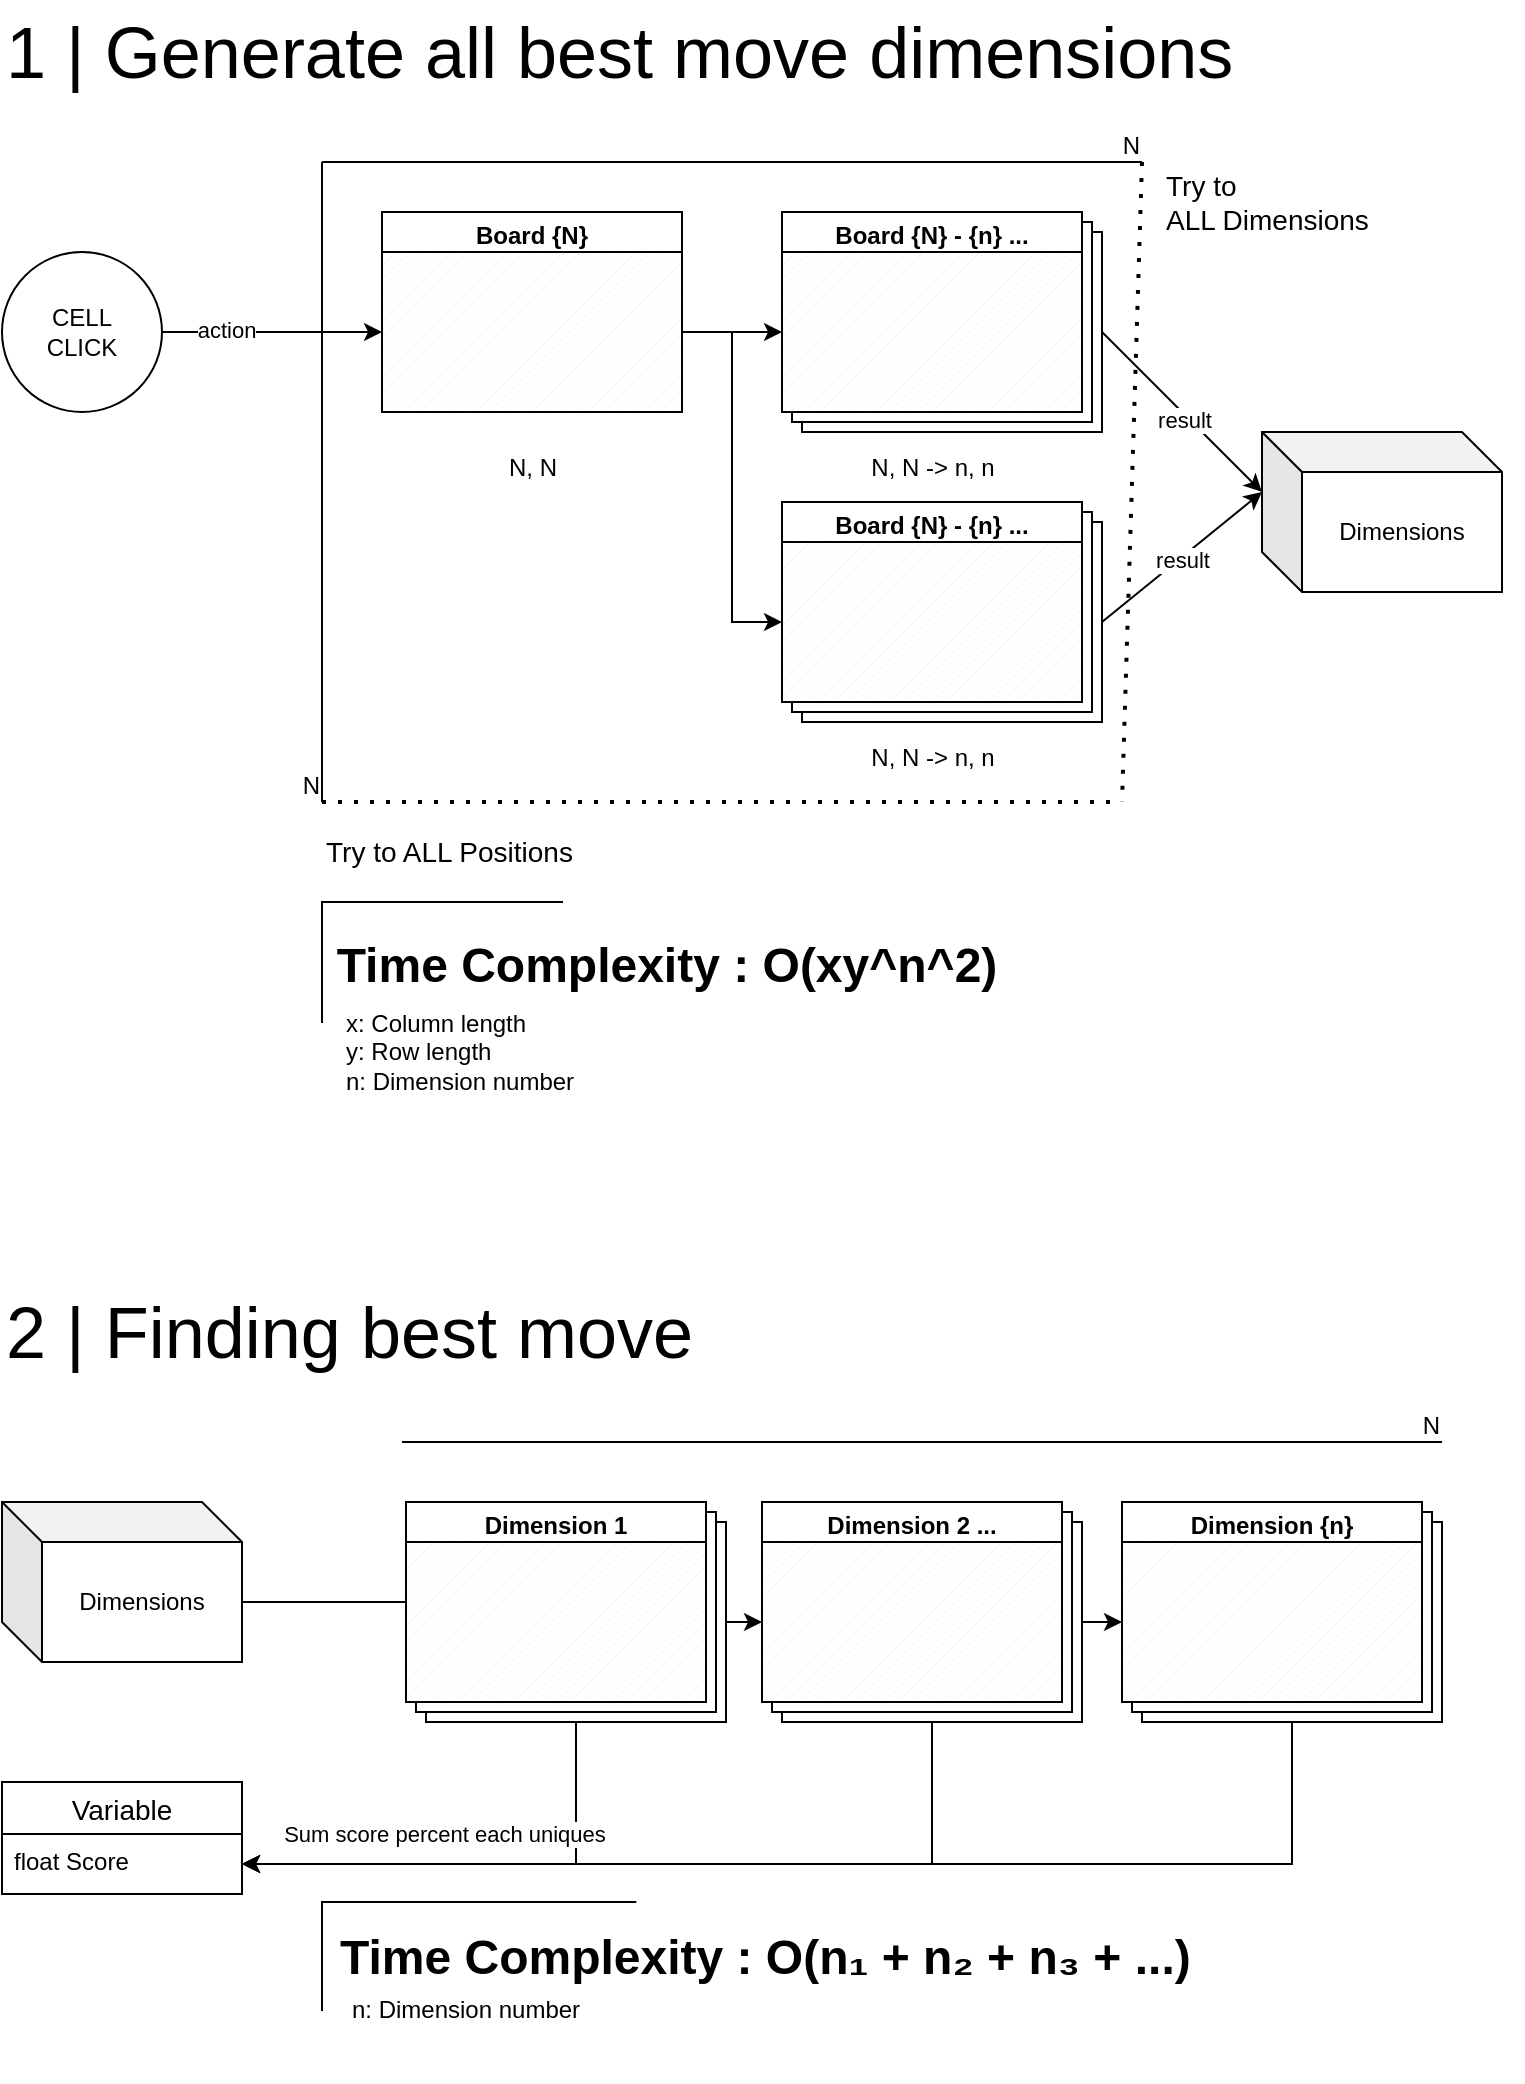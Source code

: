 <mxfile version="26.1.1">
  <diagram name="페이지-1" id="R0_Pb4F0egwYdNqpgsm1">
    <mxGraphModel dx="853" dy="684" grid="1" gridSize="10" guides="1" tooltips="1" connect="1" arrows="1" fold="1" page="1" pageScale="1" pageWidth="827" pageHeight="1169" math="0" shadow="0">
      <root>
        <mxCell id="0" />
        <mxCell id="1" parent="0" />
        <mxCell id="9k7y4AIrSqq0iL8WYdUw-8" value="" style="group" vertex="1" connectable="0" parent="1">
          <mxGeometry x="430" y="185" width="160" height="110" as="geometry" />
        </mxCell>
        <mxCell id="9k7y4AIrSqq0iL8WYdUw-6" value="" style="verticalLabelPosition=bottom;verticalAlign=top;html=1;shape=mxgraph.basic.layered_rect;dx=10;outlineConnect=0;whiteSpace=wrap;" vertex="1" parent="9k7y4AIrSqq0iL8WYdUw-8">
          <mxGeometry width="160" height="110" as="geometry" />
        </mxCell>
        <mxCell id="9k7y4AIrSqq0iL8WYdUw-1" value="Board {N} - {n} ..." style="swimlane;whiteSpace=wrap;html=1;" vertex="1" parent="9k7y4AIrSqq0iL8WYdUw-8">
          <mxGeometry width="150" height="100" as="geometry" />
        </mxCell>
        <mxCell id="9k7y4AIrSqq0iL8WYdUw-7" value="&lt;br&gt;N, N -&amp;gt; n, n" style="verticalLabelPosition=bottom;verticalAlign=top;html=1;shape=mxgraph.basic.patternFillRect;fillStyle=diag;step=5;fillStrokeWidth=0.2;fillStrokeColor=#dddddd;" vertex="1" parent="9k7y4AIrSqq0iL8WYdUw-1">
          <mxGeometry y="20" width="150" height="80" as="geometry" />
        </mxCell>
        <mxCell id="9k7y4AIrSqq0iL8WYdUw-10" value="CELL&lt;br&gt;CLICK" style="ellipse;whiteSpace=wrap;html=1;aspect=fixed;" vertex="1" parent="1">
          <mxGeometry x="40" y="205" width="80" height="80" as="geometry" />
        </mxCell>
        <mxCell id="9k7y4AIrSqq0iL8WYdUw-11" value="Board {N}" style="swimlane;whiteSpace=wrap;html=1;" vertex="1" parent="1">
          <mxGeometry x="230" y="185" width="150" height="100" as="geometry" />
        </mxCell>
        <mxCell id="9k7y4AIrSqq0iL8WYdUw-12" value="&lt;br&gt;N, N" style="verticalLabelPosition=bottom;verticalAlign=top;html=1;shape=mxgraph.basic.patternFillRect;fillStyle=diag;step=5;fillStrokeWidth=0.2;fillStrokeColor=#dddddd;" vertex="1" parent="9k7y4AIrSqq0iL8WYdUw-11">
          <mxGeometry y="20" width="150" height="80" as="geometry" />
        </mxCell>
        <mxCell id="9k7y4AIrSqq0iL8WYdUw-14" style="edgeStyle=orthogonalEdgeStyle;rounded=0;orthogonalLoop=1;jettySize=auto;html=1;exitX=1;exitY=0.5;exitDx=0;exitDy=0;exitPerimeter=0;entryX=0;entryY=0.5;entryDx=0;entryDy=0;entryPerimeter=0;" edge="1" parent="1" source="9k7y4AIrSqq0iL8WYdUw-12" target="9k7y4AIrSqq0iL8WYdUw-7">
          <mxGeometry relative="1" as="geometry" />
        </mxCell>
        <mxCell id="9k7y4AIrSqq0iL8WYdUw-15" value="" style="group" vertex="1" connectable="0" parent="1">
          <mxGeometry x="430" y="330" width="160" height="110" as="geometry" />
        </mxCell>
        <mxCell id="9k7y4AIrSqq0iL8WYdUw-16" value="" style="verticalLabelPosition=bottom;verticalAlign=top;html=1;shape=mxgraph.basic.layered_rect;dx=10;outlineConnect=0;whiteSpace=wrap;" vertex="1" parent="9k7y4AIrSqq0iL8WYdUw-15">
          <mxGeometry width="160" height="110" as="geometry" />
        </mxCell>
        <mxCell id="9k7y4AIrSqq0iL8WYdUw-17" value="Board {N} - {n} ..." style="swimlane;whiteSpace=wrap;html=1;" vertex="1" parent="9k7y4AIrSqq0iL8WYdUw-15">
          <mxGeometry width="150" height="100" as="geometry" />
        </mxCell>
        <mxCell id="9k7y4AIrSqq0iL8WYdUw-18" value="&lt;br&gt;N, N -&amp;gt; n, n" style="verticalLabelPosition=bottom;verticalAlign=top;html=1;shape=mxgraph.basic.patternFillRect;fillStyle=diag;step=5;fillStrokeWidth=0.2;fillStrokeColor=#dddddd;" vertex="1" parent="9k7y4AIrSqq0iL8WYdUw-17">
          <mxGeometry y="20" width="150" height="80" as="geometry" />
        </mxCell>
        <mxCell id="9k7y4AIrSqq0iL8WYdUw-19" style="edgeStyle=orthogonalEdgeStyle;rounded=0;orthogonalLoop=1;jettySize=auto;html=1;exitX=1;exitY=0.5;exitDx=0;exitDy=0;exitPerimeter=0;entryX=0;entryY=0.5;entryDx=0;entryDy=0;entryPerimeter=0;" edge="1" parent="1" source="9k7y4AIrSqq0iL8WYdUw-12" target="9k7y4AIrSqq0iL8WYdUw-18">
          <mxGeometry relative="1" as="geometry" />
        </mxCell>
        <mxCell id="9k7y4AIrSqq0iL8WYdUw-20" value="" style="endArrow=none;dashed=1;html=1;dashPattern=1 3;strokeWidth=2;rounded=0;" edge="1" parent="1">
          <mxGeometry width="50" height="50" relative="1" as="geometry">
            <mxPoint x="200" y="480" as="sourcePoint" />
            <mxPoint x="600" y="480" as="targetPoint" />
          </mxGeometry>
        </mxCell>
        <mxCell id="9k7y4AIrSqq0iL8WYdUw-21" value="&lt;font style=&quot;font-size: 14px;&quot;&gt;Try to ALL Positions&lt;/font&gt;" style="text;html=1;align=left;verticalAlign=middle;whiteSpace=wrap;rounded=0;" vertex="1" parent="1">
          <mxGeometry x="200" y="490" width="200" height="30" as="geometry" />
        </mxCell>
        <mxCell id="9k7y4AIrSqq0iL8WYdUw-22" value="" style="endArrow=none;html=1;rounded=0;" edge="1" parent="1">
          <mxGeometry relative="1" as="geometry">
            <mxPoint x="200" y="160" as="sourcePoint" />
            <mxPoint x="610" y="160" as="targetPoint" />
          </mxGeometry>
        </mxCell>
        <mxCell id="9k7y4AIrSqq0iL8WYdUw-23" value="N" style="resizable=0;html=1;whiteSpace=wrap;align=right;verticalAlign=bottom;" connectable="0" vertex="1" parent="9k7y4AIrSqq0iL8WYdUw-22">
          <mxGeometry x="1" relative="1" as="geometry" />
        </mxCell>
        <mxCell id="9k7y4AIrSqq0iL8WYdUw-24" value="" style="endArrow=none;html=1;rounded=0;" edge="1" parent="1">
          <mxGeometry relative="1" as="geometry">
            <mxPoint x="200" y="160" as="sourcePoint" />
            <mxPoint x="200" y="480" as="targetPoint" />
          </mxGeometry>
        </mxCell>
        <mxCell id="9k7y4AIrSqq0iL8WYdUw-25" value="N" style="resizable=0;html=1;whiteSpace=wrap;align=right;verticalAlign=bottom;" connectable="0" vertex="1" parent="9k7y4AIrSqq0iL8WYdUw-24">
          <mxGeometry x="1" relative="1" as="geometry" />
        </mxCell>
        <mxCell id="9k7y4AIrSqq0iL8WYdUw-26" value="&lt;font style=&quot;font-size: 14px;&quot;&gt;Try to &lt;br&gt;ALL Dimensions&lt;/font&gt;" style="text;html=1;align=left;verticalAlign=middle;whiteSpace=wrap;rounded=0;" vertex="1" parent="1">
          <mxGeometry x="620" y="160" width="110" height="40" as="geometry" />
        </mxCell>
        <mxCell id="9k7y4AIrSqq0iL8WYdUw-27" value="" style="endArrow=none;dashed=1;html=1;dashPattern=1 3;strokeWidth=2;rounded=0;" edge="1" parent="1">
          <mxGeometry width="50" height="50" relative="1" as="geometry">
            <mxPoint x="610" y="160" as="sourcePoint" />
            <mxPoint x="600" y="480" as="targetPoint" />
          </mxGeometry>
        </mxCell>
        <mxCell id="9k7y4AIrSqq0iL8WYdUw-30" style="edgeStyle=orthogonalEdgeStyle;rounded=0;orthogonalLoop=1;jettySize=auto;html=1;exitX=1;exitY=0.5;exitDx=0;exitDy=0;entryX=0;entryY=0.5;entryDx=0;entryDy=0;entryPerimeter=0;" edge="1" parent="1" source="9k7y4AIrSqq0iL8WYdUw-10" target="9k7y4AIrSqq0iL8WYdUw-12">
          <mxGeometry relative="1" as="geometry" />
        </mxCell>
        <mxCell id="9k7y4AIrSqq0iL8WYdUw-45" value="action" style="edgeLabel;html=1;align=center;verticalAlign=middle;resizable=0;points=[];" vertex="1" connectable="0" parent="9k7y4AIrSqq0iL8WYdUw-30">
          <mxGeometry x="-0.418" y="1" relative="1" as="geometry">
            <mxPoint as="offset" />
          </mxGeometry>
        </mxCell>
        <mxCell id="9k7y4AIrSqq0iL8WYdUw-36" value="&lt;font style=&quot;font-size: 36px; background-color: light-dark(transparent, rgb(255, 86, 35));&quot;&gt;1 | Generate all best move dimensions&lt;/font&gt;" style="text;html=1;align=left;verticalAlign=middle;whiteSpace=wrap;rounded=0;fillColor=light-dark(transparent,#000000);strokeColor=light-dark(transparent,#FF1616);" vertex="1" parent="1">
          <mxGeometry x="40" y="80" width="760" height="50" as="geometry" />
        </mxCell>
        <mxCell id="9k7y4AIrSqq0iL8WYdUw-37" value="&lt;font style=&quot;font-size: 36px; background-color: light-dark(transparent, rgb(255, 40, 7));&quot;&gt;2 | Finding best move&lt;/font&gt;" style="text;html=1;align=left;verticalAlign=middle;whiteSpace=wrap;rounded=0;fillColor=light-dark(transparent,#000000);strokeColor=light-dark(transparent,#FF0000);" vertex="1" parent="1">
          <mxGeometry x="40" y="720" width="760" height="50" as="geometry" />
        </mxCell>
        <mxCell id="9k7y4AIrSqq0iL8WYdUw-40" value="Dimensions" style="shape=cube;whiteSpace=wrap;html=1;boundedLbl=1;backgroundOutline=1;darkOpacity=0.05;darkOpacity2=0.1;" vertex="1" parent="1">
          <mxGeometry x="670" y="295" width="120" height="80" as="geometry" />
        </mxCell>
        <mxCell id="9k7y4AIrSqq0iL8WYdUw-41" value="" style="endArrow=classic;html=1;rounded=0;exitX=0;exitY=0;exitDx=160;exitDy=60;exitPerimeter=0;entryX=0;entryY=0;entryDx=0;entryDy=30;entryPerimeter=0;" edge="1" parent="1" source="9k7y4AIrSqq0iL8WYdUw-6" target="9k7y4AIrSqq0iL8WYdUw-40">
          <mxGeometry width="50" height="50" relative="1" as="geometry">
            <mxPoint x="680" y="470" as="sourcePoint" />
            <mxPoint x="730" y="420" as="targetPoint" />
          </mxGeometry>
        </mxCell>
        <mxCell id="9k7y4AIrSqq0iL8WYdUw-44" value="result" style="edgeLabel;html=1;align=center;verticalAlign=middle;resizable=0;points=[];" vertex="1" connectable="0" parent="9k7y4AIrSqq0iL8WYdUw-41">
          <mxGeometry x="0.062" y="-2" relative="1" as="geometry">
            <mxPoint as="offset" />
          </mxGeometry>
        </mxCell>
        <mxCell id="9k7y4AIrSqq0iL8WYdUw-42" value="" style="endArrow=classic;html=1;rounded=0;exitX=0;exitY=0;exitDx=160;exitDy=60;exitPerimeter=0;entryX=0;entryY=0;entryDx=0;entryDy=30;entryPerimeter=0;" edge="1" parent="1" source="9k7y4AIrSqq0iL8WYdUw-16" target="9k7y4AIrSqq0iL8WYdUw-40">
          <mxGeometry width="50" height="50" relative="1" as="geometry">
            <mxPoint x="630" y="375" as="sourcePoint" />
            <mxPoint x="704" y="451" as="targetPoint" />
          </mxGeometry>
        </mxCell>
        <mxCell id="9k7y4AIrSqq0iL8WYdUw-43" value="result" style="edgeLabel;html=1;align=center;verticalAlign=middle;resizable=0;points=[];" vertex="1" connectable="0" parent="9k7y4AIrSqq0iL8WYdUw-42">
          <mxGeometry x="-0.018" y="-1" relative="1" as="geometry">
            <mxPoint as="offset" />
          </mxGeometry>
        </mxCell>
        <mxCell id="9k7y4AIrSqq0iL8WYdUw-46" value="Dimensions" style="shape=cube;whiteSpace=wrap;html=1;boundedLbl=1;backgroundOutline=1;darkOpacity=0.05;darkOpacity2=0.1;" vertex="1" parent="1">
          <mxGeometry x="40" y="830" width="120" height="80" as="geometry" />
        </mxCell>
        <mxCell id="9k7y4AIrSqq0iL8WYdUw-50" value="" style="group" vertex="1" connectable="0" parent="1">
          <mxGeometry x="420" y="830" width="160" height="110" as="geometry" />
        </mxCell>
        <mxCell id="9k7y4AIrSqq0iL8WYdUw-51" value="" style="verticalLabelPosition=bottom;verticalAlign=top;html=1;shape=mxgraph.basic.layered_rect;dx=10;outlineConnect=0;whiteSpace=wrap;" vertex="1" parent="9k7y4AIrSqq0iL8WYdUw-50">
          <mxGeometry width="160" height="110" as="geometry" />
        </mxCell>
        <mxCell id="9k7y4AIrSqq0iL8WYdUw-52" value="Dimension 2 ..." style="swimlane;whiteSpace=wrap;html=1;" vertex="1" parent="9k7y4AIrSqq0iL8WYdUw-50">
          <mxGeometry width="150" height="100" as="geometry" />
        </mxCell>
        <mxCell id="9k7y4AIrSqq0iL8WYdUw-53" value="" style="verticalLabelPosition=bottom;verticalAlign=top;html=1;shape=mxgraph.basic.patternFillRect;fillStyle=diag;step=5;fillStrokeWidth=0.2;fillStrokeColor=#dddddd;" vertex="1" parent="9k7y4AIrSqq0iL8WYdUw-52">
          <mxGeometry y="20" width="150" height="80" as="geometry" />
        </mxCell>
        <mxCell id="9k7y4AIrSqq0iL8WYdUw-55" style="edgeStyle=orthogonalEdgeStyle;rounded=0;orthogonalLoop=1;jettySize=auto;html=1;exitX=0;exitY=0;exitDx=120;exitDy=50;exitPerimeter=0;entryX=0;entryY=0.5;entryDx=0;entryDy=0;entryPerimeter=0;" edge="1" parent="1" source="9k7y4AIrSqq0iL8WYdUw-46" target="9k7y4AIrSqq0iL8WYdUw-53">
          <mxGeometry relative="1" as="geometry" />
        </mxCell>
        <mxCell id="9k7y4AIrSqq0iL8WYdUw-56" value="" style="group" vertex="1" connectable="0" parent="1">
          <mxGeometry x="242" y="830" width="160" height="110" as="geometry" />
        </mxCell>
        <mxCell id="9k7y4AIrSqq0iL8WYdUw-57" value="" style="verticalLabelPosition=bottom;verticalAlign=top;html=1;shape=mxgraph.basic.layered_rect;dx=10;outlineConnect=0;whiteSpace=wrap;" vertex="1" parent="9k7y4AIrSqq0iL8WYdUw-56">
          <mxGeometry width="160" height="110" as="geometry" />
        </mxCell>
        <mxCell id="9k7y4AIrSqq0iL8WYdUw-58" value="Dimension 1" style="swimlane;whiteSpace=wrap;html=1;" vertex="1" parent="9k7y4AIrSqq0iL8WYdUw-56">
          <mxGeometry width="150" height="100" as="geometry" />
        </mxCell>
        <mxCell id="9k7y4AIrSqq0iL8WYdUw-59" value="" style="verticalLabelPosition=bottom;verticalAlign=top;html=1;shape=mxgraph.basic.patternFillRect;fillStyle=diag;step=5;fillStrokeWidth=0.2;fillStrokeColor=#dddddd;" vertex="1" parent="9k7y4AIrSqq0iL8WYdUw-58">
          <mxGeometry y="20" width="150" height="80" as="geometry" />
        </mxCell>
        <mxCell id="9k7y4AIrSqq0iL8WYdUw-60" value="" style="group" vertex="1" connectable="0" parent="1">
          <mxGeometry x="600" y="830" width="160" height="110" as="geometry" />
        </mxCell>
        <mxCell id="9k7y4AIrSqq0iL8WYdUw-61" value="" style="verticalLabelPosition=bottom;verticalAlign=top;html=1;shape=mxgraph.basic.layered_rect;dx=10;outlineConnect=0;whiteSpace=wrap;" vertex="1" parent="9k7y4AIrSqq0iL8WYdUw-60">
          <mxGeometry width="160" height="110" as="geometry" />
        </mxCell>
        <mxCell id="9k7y4AIrSqq0iL8WYdUw-62" value="Dimension {n}" style="swimlane;whiteSpace=wrap;html=1;" vertex="1" parent="9k7y4AIrSqq0iL8WYdUw-60">
          <mxGeometry width="150" height="100" as="geometry" />
        </mxCell>
        <mxCell id="9k7y4AIrSqq0iL8WYdUw-63" value="" style="verticalLabelPosition=bottom;verticalAlign=top;html=1;shape=mxgraph.basic.patternFillRect;fillStyle=diag;step=5;fillStrokeWidth=0.2;fillStrokeColor=#dddddd;" vertex="1" parent="9k7y4AIrSqq0iL8WYdUw-62">
          <mxGeometry y="20" width="150" height="80" as="geometry" />
        </mxCell>
        <mxCell id="9k7y4AIrSqq0iL8WYdUw-64" style="edgeStyle=orthogonalEdgeStyle;rounded=0;orthogonalLoop=1;jettySize=auto;html=1;exitX=0;exitY=0;exitDx=160;exitDy=60;exitPerimeter=0;entryX=0;entryY=0.5;entryDx=0;entryDy=0;entryPerimeter=0;" edge="1" parent="1" source="9k7y4AIrSqq0iL8WYdUw-51" target="9k7y4AIrSqq0iL8WYdUw-63">
          <mxGeometry relative="1" as="geometry" />
        </mxCell>
        <mxCell id="9k7y4AIrSqq0iL8WYdUw-66" value="Variable" style="swimlane;fontStyle=0;childLayout=stackLayout;horizontal=1;startSize=26;horizontalStack=0;resizeParent=1;resizeParentMax=0;resizeLast=0;collapsible=1;marginBottom=0;align=center;fontSize=14;" vertex="1" parent="1">
          <mxGeometry x="40" y="970" width="120" height="56" as="geometry" />
        </mxCell>
        <mxCell id="9k7y4AIrSqq0iL8WYdUw-67" value="float Score" style="text;strokeColor=none;fillColor=none;spacingLeft=4;spacingRight=4;overflow=hidden;rotatable=0;points=[[0,0.5],[1,0.5]];portConstraint=eastwest;fontSize=12;whiteSpace=wrap;html=1;" vertex="1" parent="9k7y4AIrSqq0iL8WYdUw-66">
          <mxGeometry y="26" width="120" height="30" as="geometry" />
        </mxCell>
        <mxCell id="9k7y4AIrSqq0iL8WYdUw-74" value="" style="group" vertex="1" connectable="0" parent="1">
          <mxGeometry x="200" y="530" width="360" height="100" as="geometry" />
        </mxCell>
        <mxCell id="9k7y4AIrSqq0iL8WYdUw-33" value="&lt;h1 style=&quot;margin-top: 0px;&quot;&gt;&lt;font face=&quot;Arial, sans-serif&quot;&gt;Time Complexity : O(xy^n^2)&lt;/font&gt;&lt;/h1&gt;" style="text;html=1;align=center;verticalAlign=middle;whiteSpace=wrap;rounded=0;" vertex="1" parent="9k7y4AIrSqq0iL8WYdUw-74">
          <mxGeometry width="345" height="80" as="geometry" />
        </mxCell>
        <mxCell id="9k7y4AIrSqq0iL8WYdUw-34" value="" style="shape=partialRectangle;whiteSpace=wrap;html=1;bottom=0;right=0;fillColor=none;" vertex="1" parent="9k7y4AIrSqq0iL8WYdUw-74">
          <mxGeometry width="120" height="60" as="geometry" />
        </mxCell>
        <mxCell id="9k7y4AIrSqq0iL8WYdUw-35" value="x: Column length&lt;br&gt;y: Row length&lt;br&gt;n: Dimension number" style="text;html=1;align=left;verticalAlign=middle;whiteSpace=wrap;rounded=0;" vertex="1" parent="9k7y4AIrSqq0iL8WYdUw-74">
          <mxGeometry x="10" y="50" width="350" height="50" as="geometry" />
        </mxCell>
        <mxCell id="9k7y4AIrSqq0iL8WYdUw-75" value="" style="group" vertex="1" connectable="0" parent="1">
          <mxGeometry x="200" y="1030" width="470" height="90" as="geometry" />
        </mxCell>
        <mxCell id="9k7y4AIrSqq0iL8WYdUw-71" value="&lt;h1 style=&quot;margin-top: 0px;&quot;&gt;&lt;font face=&quot;Arial, sans-serif&quot;&gt;Time Complexity : O(n&lt;/font&gt;₁&lt;font face=&quot;Arial, sans-serif&quot;&gt;&amp;nbsp;+ n&lt;/font&gt;₂&lt;font face=&quot;Arial, sans-serif&quot;&gt;&amp;nbsp;+ n&lt;/font&gt;₃&lt;font face=&quot;Arial, sans-serif&quot;&gt;&amp;nbsp;+ ...)&amp;nbsp;&lt;/font&gt;&lt;/h1&gt;" style="text;html=1;align=center;verticalAlign=middle;whiteSpace=wrap;rounded=0;" vertex="1" parent="9k7y4AIrSqq0iL8WYdUw-75">
          <mxGeometry width="450.417" height="72" as="geometry" />
        </mxCell>
        <mxCell id="9k7y4AIrSqq0iL8WYdUw-72" value="" style="shape=partialRectangle;whiteSpace=wrap;html=1;bottom=0;right=0;fillColor=none;" vertex="1" parent="9k7y4AIrSqq0iL8WYdUw-75">
          <mxGeometry width="156.667" height="54.0" as="geometry" />
        </mxCell>
        <mxCell id="9k7y4AIrSqq0iL8WYdUw-73" value="n: Dimension number" style="text;html=1;align=left;verticalAlign=middle;whiteSpace=wrap;rounded=0;" vertex="1" parent="9k7y4AIrSqq0iL8WYdUw-75">
          <mxGeometry x="13.06" y="45" width="456.94" height="18" as="geometry" />
        </mxCell>
        <mxCell id="9k7y4AIrSqq0iL8WYdUw-76" style="edgeStyle=orthogonalEdgeStyle;rounded=0;orthogonalLoop=1;jettySize=auto;html=1;exitX=0;exitY=0;exitDx=85;exitDy=110;exitPerimeter=0;entryX=1;entryY=0.5;entryDx=0;entryDy=0;" edge="1" parent="1" source="9k7y4AIrSqq0iL8WYdUw-57" target="9k7y4AIrSqq0iL8WYdUw-67">
          <mxGeometry relative="1" as="geometry" />
        </mxCell>
        <mxCell id="9k7y4AIrSqq0iL8WYdUw-77" style="edgeStyle=orthogonalEdgeStyle;rounded=0;orthogonalLoop=1;jettySize=auto;html=1;exitX=0;exitY=0;exitDx=85;exitDy=110;exitPerimeter=0;entryX=1;entryY=0.5;entryDx=0;entryDy=0;" edge="1" parent="1" source="9k7y4AIrSqq0iL8WYdUw-51" target="9k7y4AIrSqq0iL8WYdUw-67">
          <mxGeometry relative="1" as="geometry" />
        </mxCell>
        <mxCell id="9k7y4AIrSqq0iL8WYdUw-78" style="edgeStyle=orthogonalEdgeStyle;rounded=0;orthogonalLoop=1;jettySize=auto;html=1;exitX=0;exitY=0;exitDx=85;exitDy=110;exitPerimeter=0;entryX=1;entryY=0.5;entryDx=0;entryDy=0;" edge="1" parent="1" source="9k7y4AIrSqq0iL8WYdUw-61" target="9k7y4AIrSqq0iL8WYdUw-67">
          <mxGeometry relative="1" as="geometry" />
        </mxCell>
        <mxCell id="9k7y4AIrSqq0iL8WYdUw-79" value="Sum score percent each uniques" style="edgeLabel;html=1;align=center;verticalAlign=middle;resizable=0;points=[];" vertex="1" connectable="0" parent="9k7y4AIrSqq0iL8WYdUw-78">
          <mxGeometry x="0.781" y="-5" relative="1" as="geometry">
            <mxPoint x="35" y="-10" as="offset" />
          </mxGeometry>
        </mxCell>
        <mxCell id="9k7y4AIrSqq0iL8WYdUw-81" value="" style="endArrow=none;html=1;rounded=0;" edge="1" parent="1">
          <mxGeometry relative="1" as="geometry">
            <mxPoint x="240" y="800" as="sourcePoint" />
            <mxPoint x="760" y="800" as="targetPoint" />
          </mxGeometry>
        </mxCell>
        <mxCell id="9k7y4AIrSqq0iL8WYdUw-82" value="N" style="resizable=0;html=1;whiteSpace=wrap;align=right;verticalAlign=bottom;" connectable="0" vertex="1" parent="9k7y4AIrSqq0iL8WYdUw-81">
          <mxGeometry x="1" relative="1" as="geometry" />
        </mxCell>
      </root>
    </mxGraphModel>
  </diagram>
</mxfile>
